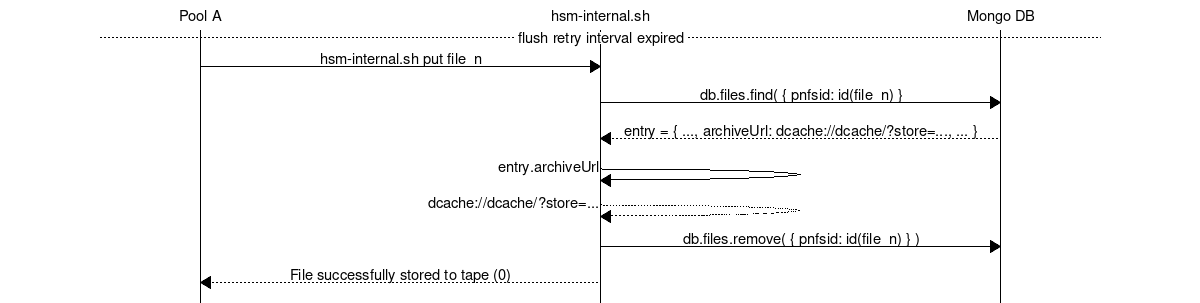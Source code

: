 msc {
    hscale = 2;
    
    poola   [ label="Pool A"],
    hsm     [ label="hsm-internal.sh"],
    mongodb [ label="Mongo DB"];

    ---          [ label = " flush retry interval expired "];

    poola=>hsm   [ label = "hsm-internal.sh put file_n"];

    hsm=>mongodb [ label = "db.files.find( { pnfsid: id(file_n) }"];
    hsm<<mongodb [ label = "entry = { ..., archiveUrl: dcache://dcache/?store=..., ... }"];
    hsm=>hsm     [ label = "entry.archiveUrl"];
    hsm<<hsm     [ label = "dcache://dcache/?store=..."];
    hsm=>mongodb [ label = "db.files.remove( { pnfsid: id(file_n) } )"];
    poola<<hsm   [ label = "File successfully stored to tape (0)"];
}
